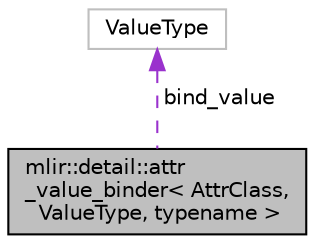 digraph "mlir::detail::attr_value_binder&lt; AttrClass, ValueType, typename &gt;"
{
  bgcolor="transparent";
  edge [fontname="Helvetica",fontsize="10",labelfontname="Helvetica",labelfontsize="10"];
  node [fontname="Helvetica",fontsize="10",shape=record];
  Node1 [label="mlir::detail::attr\l_value_binder\< AttrClass,\l ValueType, typename \>",height=0.2,width=0.4,color="black", fillcolor="grey75", style="filled", fontcolor="black"];
  Node2 -> Node1 [dir="back",color="darkorchid3",fontsize="10",style="dashed",label=" bind_value" ,fontname="Helvetica"];
  Node2 [label="ValueType",height=0.2,width=0.4,color="grey75"];
}
